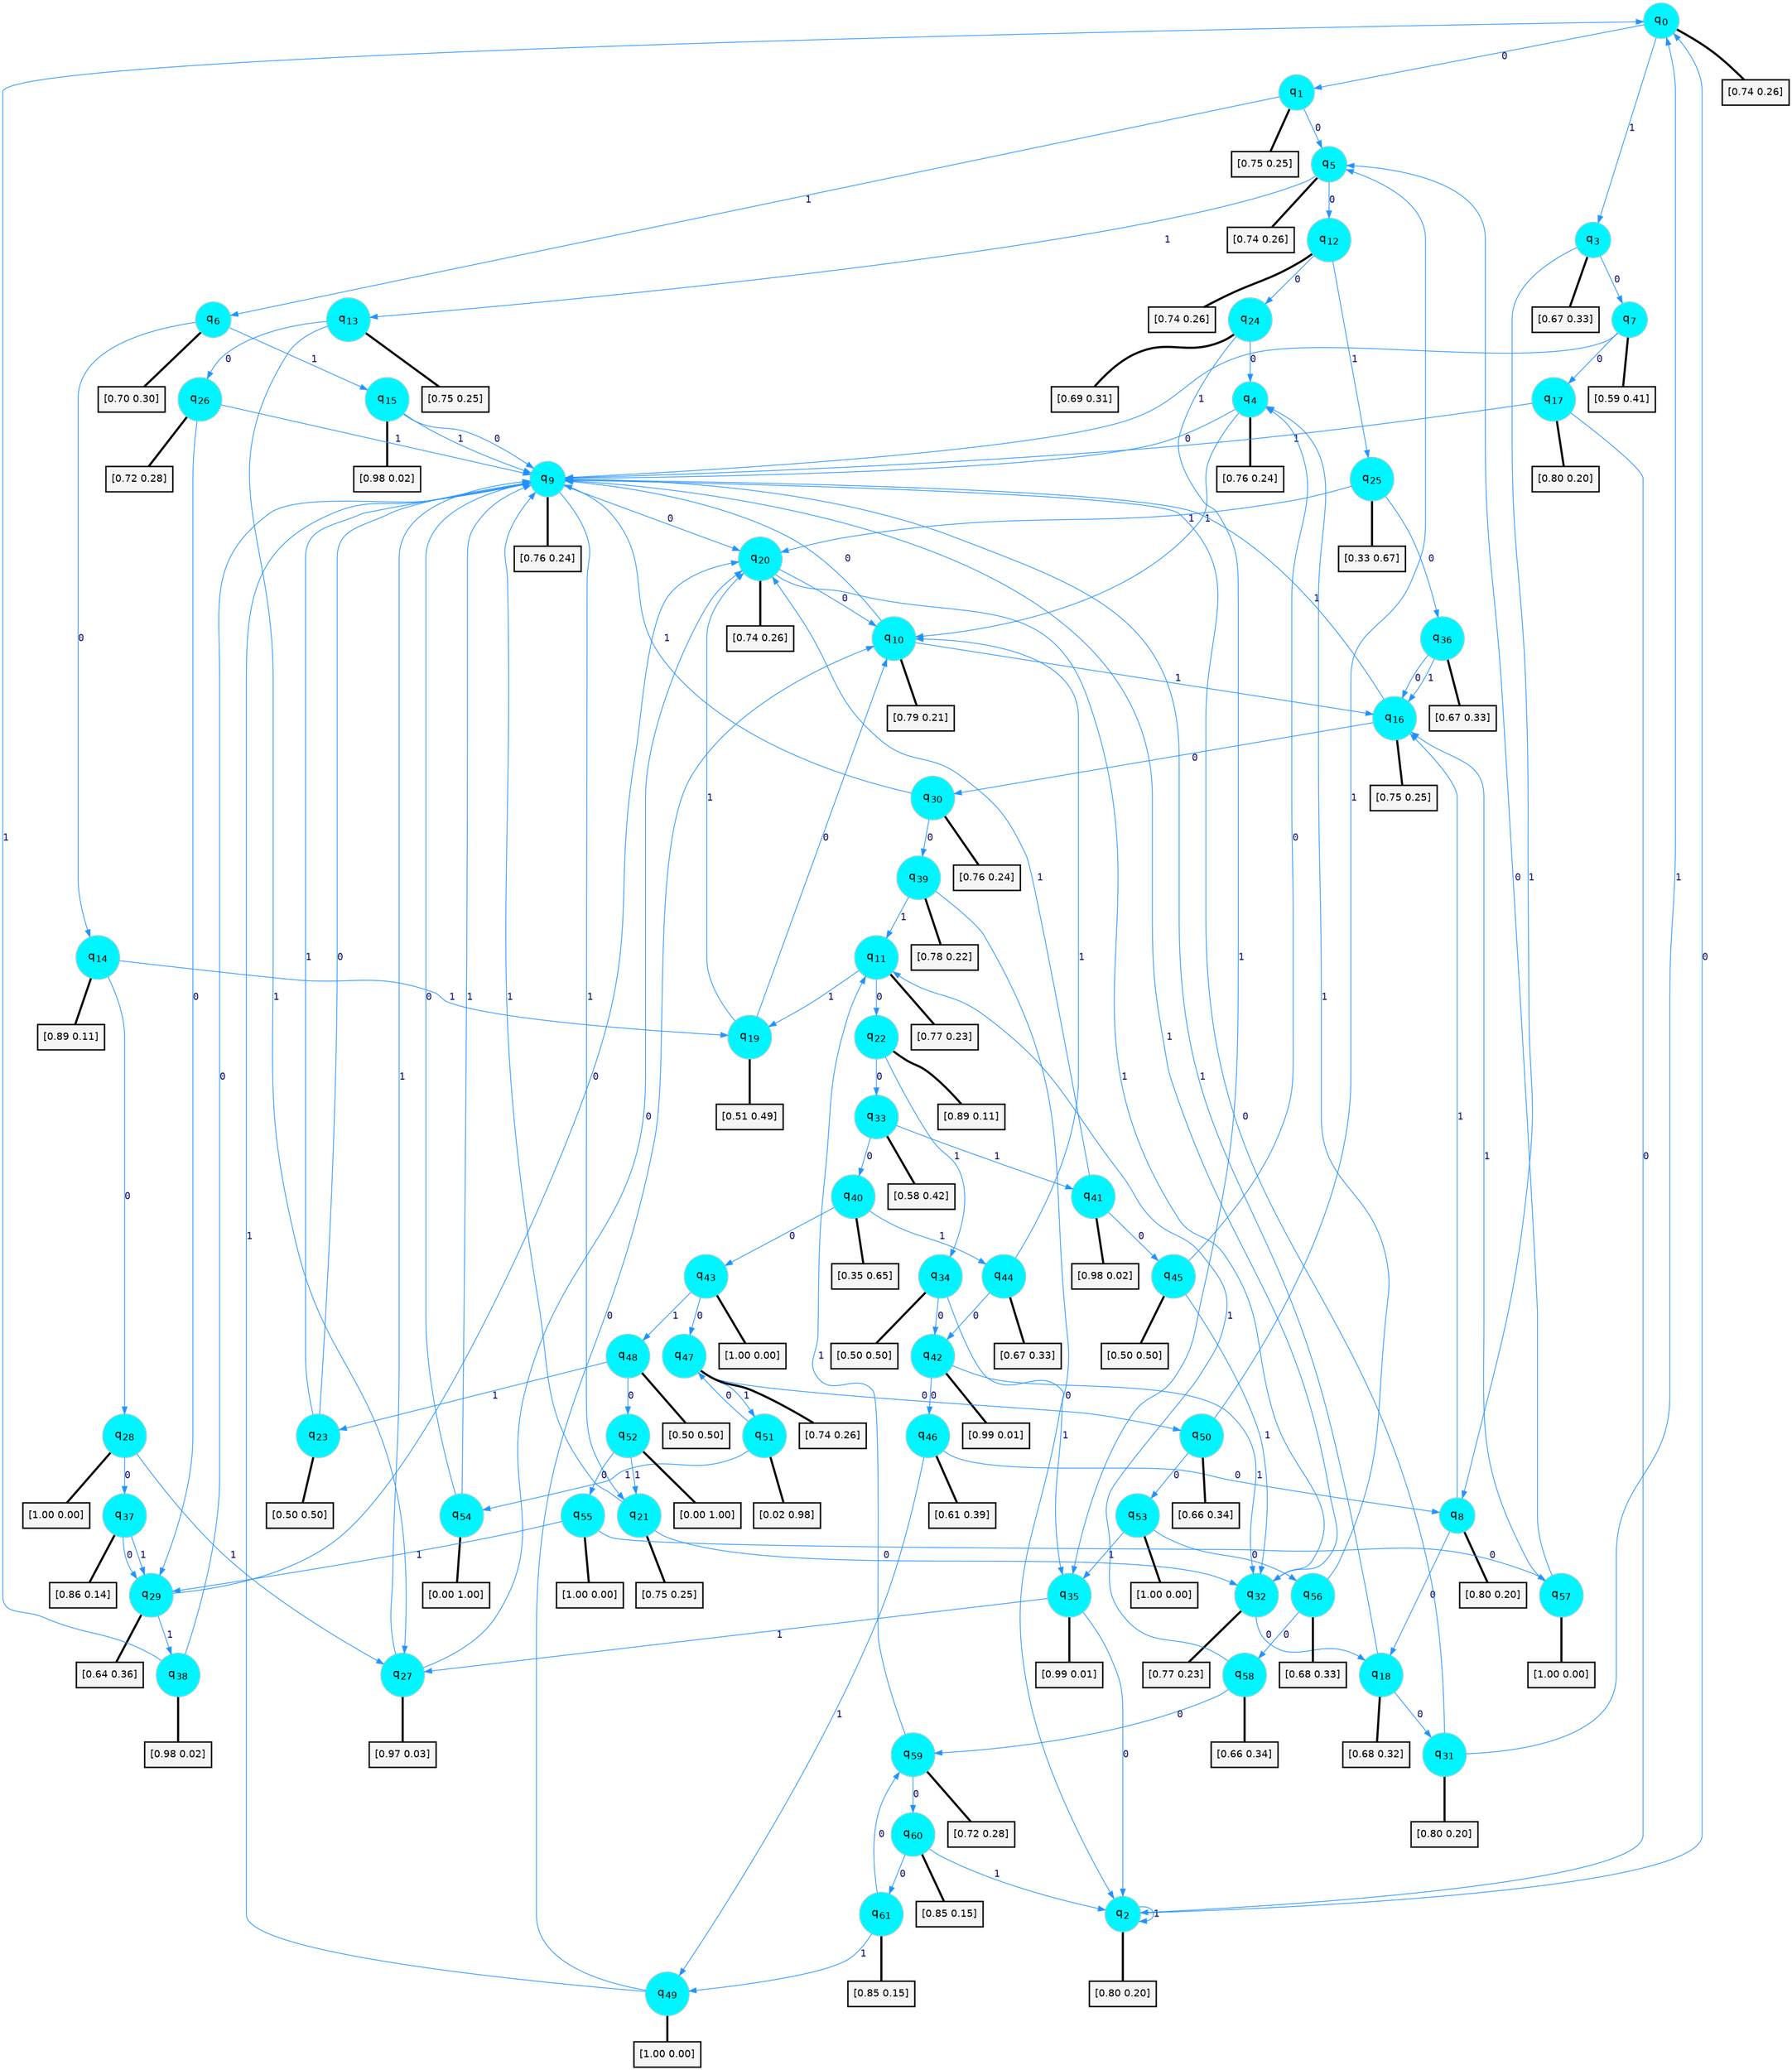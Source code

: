 digraph G {
graph [
bgcolor=transparent, dpi=300, rankdir=TD, size="40,25"];
node [
color=gray, fillcolor=turquoise1, fontcolor=black, fontname=Helvetica, fontsize=16, fontweight=bold, shape=circle, style=filled];
edge [
arrowsize=1, color=dodgerblue1, fontcolor=midnightblue, fontname=courier, fontweight=bold, penwidth=1, style=solid, weight=20];
0[label=<q<SUB>0</SUB>>];
1[label=<q<SUB>1</SUB>>];
2[label=<q<SUB>2</SUB>>];
3[label=<q<SUB>3</SUB>>];
4[label=<q<SUB>4</SUB>>];
5[label=<q<SUB>5</SUB>>];
6[label=<q<SUB>6</SUB>>];
7[label=<q<SUB>7</SUB>>];
8[label=<q<SUB>8</SUB>>];
9[label=<q<SUB>9</SUB>>];
10[label=<q<SUB>10</SUB>>];
11[label=<q<SUB>11</SUB>>];
12[label=<q<SUB>12</SUB>>];
13[label=<q<SUB>13</SUB>>];
14[label=<q<SUB>14</SUB>>];
15[label=<q<SUB>15</SUB>>];
16[label=<q<SUB>16</SUB>>];
17[label=<q<SUB>17</SUB>>];
18[label=<q<SUB>18</SUB>>];
19[label=<q<SUB>19</SUB>>];
20[label=<q<SUB>20</SUB>>];
21[label=<q<SUB>21</SUB>>];
22[label=<q<SUB>22</SUB>>];
23[label=<q<SUB>23</SUB>>];
24[label=<q<SUB>24</SUB>>];
25[label=<q<SUB>25</SUB>>];
26[label=<q<SUB>26</SUB>>];
27[label=<q<SUB>27</SUB>>];
28[label=<q<SUB>28</SUB>>];
29[label=<q<SUB>29</SUB>>];
30[label=<q<SUB>30</SUB>>];
31[label=<q<SUB>31</SUB>>];
32[label=<q<SUB>32</SUB>>];
33[label=<q<SUB>33</SUB>>];
34[label=<q<SUB>34</SUB>>];
35[label=<q<SUB>35</SUB>>];
36[label=<q<SUB>36</SUB>>];
37[label=<q<SUB>37</SUB>>];
38[label=<q<SUB>38</SUB>>];
39[label=<q<SUB>39</SUB>>];
40[label=<q<SUB>40</SUB>>];
41[label=<q<SUB>41</SUB>>];
42[label=<q<SUB>42</SUB>>];
43[label=<q<SUB>43</SUB>>];
44[label=<q<SUB>44</SUB>>];
45[label=<q<SUB>45</SUB>>];
46[label=<q<SUB>46</SUB>>];
47[label=<q<SUB>47</SUB>>];
48[label=<q<SUB>48</SUB>>];
49[label=<q<SUB>49</SUB>>];
50[label=<q<SUB>50</SUB>>];
51[label=<q<SUB>51</SUB>>];
52[label=<q<SUB>52</SUB>>];
53[label=<q<SUB>53</SUB>>];
54[label=<q<SUB>54</SUB>>];
55[label=<q<SUB>55</SUB>>];
56[label=<q<SUB>56</SUB>>];
57[label=<q<SUB>57</SUB>>];
58[label=<q<SUB>58</SUB>>];
59[label=<q<SUB>59</SUB>>];
60[label=<q<SUB>60</SUB>>];
61[label=<q<SUB>61</SUB>>];
62[label="[0.74 0.26]", shape=box,fontcolor=black, fontname=Helvetica, fontsize=14, penwidth=2, fillcolor=whitesmoke,color=black];
63[label="[0.75 0.25]", shape=box,fontcolor=black, fontname=Helvetica, fontsize=14, penwidth=2, fillcolor=whitesmoke,color=black];
64[label="[0.80 0.20]", shape=box,fontcolor=black, fontname=Helvetica, fontsize=14, penwidth=2, fillcolor=whitesmoke,color=black];
65[label="[0.67 0.33]", shape=box,fontcolor=black, fontname=Helvetica, fontsize=14, penwidth=2, fillcolor=whitesmoke,color=black];
66[label="[0.76 0.24]", shape=box,fontcolor=black, fontname=Helvetica, fontsize=14, penwidth=2, fillcolor=whitesmoke,color=black];
67[label="[0.74 0.26]", shape=box,fontcolor=black, fontname=Helvetica, fontsize=14, penwidth=2, fillcolor=whitesmoke,color=black];
68[label="[0.70 0.30]", shape=box,fontcolor=black, fontname=Helvetica, fontsize=14, penwidth=2, fillcolor=whitesmoke,color=black];
69[label="[0.59 0.41]", shape=box,fontcolor=black, fontname=Helvetica, fontsize=14, penwidth=2, fillcolor=whitesmoke,color=black];
70[label="[0.80 0.20]", shape=box,fontcolor=black, fontname=Helvetica, fontsize=14, penwidth=2, fillcolor=whitesmoke,color=black];
71[label="[0.76 0.24]", shape=box,fontcolor=black, fontname=Helvetica, fontsize=14, penwidth=2, fillcolor=whitesmoke,color=black];
72[label="[0.79 0.21]", shape=box,fontcolor=black, fontname=Helvetica, fontsize=14, penwidth=2, fillcolor=whitesmoke,color=black];
73[label="[0.77 0.23]", shape=box,fontcolor=black, fontname=Helvetica, fontsize=14, penwidth=2, fillcolor=whitesmoke,color=black];
74[label="[0.74 0.26]", shape=box,fontcolor=black, fontname=Helvetica, fontsize=14, penwidth=2, fillcolor=whitesmoke,color=black];
75[label="[0.75 0.25]", shape=box,fontcolor=black, fontname=Helvetica, fontsize=14, penwidth=2, fillcolor=whitesmoke,color=black];
76[label="[0.89 0.11]", shape=box,fontcolor=black, fontname=Helvetica, fontsize=14, penwidth=2, fillcolor=whitesmoke,color=black];
77[label="[0.98 0.02]", shape=box,fontcolor=black, fontname=Helvetica, fontsize=14, penwidth=2, fillcolor=whitesmoke,color=black];
78[label="[0.75 0.25]", shape=box,fontcolor=black, fontname=Helvetica, fontsize=14, penwidth=2, fillcolor=whitesmoke,color=black];
79[label="[0.80 0.20]", shape=box,fontcolor=black, fontname=Helvetica, fontsize=14, penwidth=2, fillcolor=whitesmoke,color=black];
80[label="[0.68 0.32]", shape=box,fontcolor=black, fontname=Helvetica, fontsize=14, penwidth=2, fillcolor=whitesmoke,color=black];
81[label="[0.51 0.49]", shape=box,fontcolor=black, fontname=Helvetica, fontsize=14, penwidth=2, fillcolor=whitesmoke,color=black];
82[label="[0.74 0.26]", shape=box,fontcolor=black, fontname=Helvetica, fontsize=14, penwidth=2, fillcolor=whitesmoke,color=black];
83[label="[0.75 0.25]", shape=box,fontcolor=black, fontname=Helvetica, fontsize=14, penwidth=2, fillcolor=whitesmoke,color=black];
84[label="[0.89 0.11]", shape=box,fontcolor=black, fontname=Helvetica, fontsize=14, penwidth=2, fillcolor=whitesmoke,color=black];
85[label="[0.50 0.50]", shape=box,fontcolor=black, fontname=Helvetica, fontsize=14, penwidth=2, fillcolor=whitesmoke,color=black];
86[label="[0.69 0.31]", shape=box,fontcolor=black, fontname=Helvetica, fontsize=14, penwidth=2, fillcolor=whitesmoke,color=black];
87[label="[0.33 0.67]", shape=box,fontcolor=black, fontname=Helvetica, fontsize=14, penwidth=2, fillcolor=whitesmoke,color=black];
88[label="[0.72 0.28]", shape=box,fontcolor=black, fontname=Helvetica, fontsize=14, penwidth=2, fillcolor=whitesmoke,color=black];
89[label="[0.97 0.03]", shape=box,fontcolor=black, fontname=Helvetica, fontsize=14, penwidth=2, fillcolor=whitesmoke,color=black];
90[label="[1.00 0.00]", shape=box,fontcolor=black, fontname=Helvetica, fontsize=14, penwidth=2, fillcolor=whitesmoke,color=black];
91[label="[0.64 0.36]", shape=box,fontcolor=black, fontname=Helvetica, fontsize=14, penwidth=2, fillcolor=whitesmoke,color=black];
92[label="[0.76 0.24]", shape=box,fontcolor=black, fontname=Helvetica, fontsize=14, penwidth=2, fillcolor=whitesmoke,color=black];
93[label="[0.80 0.20]", shape=box,fontcolor=black, fontname=Helvetica, fontsize=14, penwidth=2, fillcolor=whitesmoke,color=black];
94[label="[0.77 0.23]", shape=box,fontcolor=black, fontname=Helvetica, fontsize=14, penwidth=2, fillcolor=whitesmoke,color=black];
95[label="[0.58 0.42]", shape=box,fontcolor=black, fontname=Helvetica, fontsize=14, penwidth=2, fillcolor=whitesmoke,color=black];
96[label="[0.50 0.50]", shape=box,fontcolor=black, fontname=Helvetica, fontsize=14, penwidth=2, fillcolor=whitesmoke,color=black];
97[label="[0.99 0.01]", shape=box,fontcolor=black, fontname=Helvetica, fontsize=14, penwidth=2, fillcolor=whitesmoke,color=black];
98[label="[0.67 0.33]", shape=box,fontcolor=black, fontname=Helvetica, fontsize=14, penwidth=2, fillcolor=whitesmoke,color=black];
99[label="[0.86 0.14]", shape=box,fontcolor=black, fontname=Helvetica, fontsize=14, penwidth=2, fillcolor=whitesmoke,color=black];
100[label="[0.98 0.02]", shape=box,fontcolor=black, fontname=Helvetica, fontsize=14, penwidth=2, fillcolor=whitesmoke,color=black];
101[label="[0.78 0.22]", shape=box,fontcolor=black, fontname=Helvetica, fontsize=14, penwidth=2, fillcolor=whitesmoke,color=black];
102[label="[0.35 0.65]", shape=box,fontcolor=black, fontname=Helvetica, fontsize=14, penwidth=2, fillcolor=whitesmoke,color=black];
103[label="[0.98 0.02]", shape=box,fontcolor=black, fontname=Helvetica, fontsize=14, penwidth=2, fillcolor=whitesmoke,color=black];
104[label="[0.99 0.01]", shape=box,fontcolor=black, fontname=Helvetica, fontsize=14, penwidth=2, fillcolor=whitesmoke,color=black];
105[label="[1.00 0.00]", shape=box,fontcolor=black, fontname=Helvetica, fontsize=14, penwidth=2, fillcolor=whitesmoke,color=black];
106[label="[0.67 0.33]", shape=box,fontcolor=black, fontname=Helvetica, fontsize=14, penwidth=2, fillcolor=whitesmoke,color=black];
107[label="[0.50 0.50]", shape=box,fontcolor=black, fontname=Helvetica, fontsize=14, penwidth=2, fillcolor=whitesmoke,color=black];
108[label="[0.61 0.39]", shape=box,fontcolor=black, fontname=Helvetica, fontsize=14, penwidth=2, fillcolor=whitesmoke,color=black];
109[label="[0.74 0.26]", shape=box,fontcolor=black, fontname=Helvetica, fontsize=14, penwidth=2, fillcolor=whitesmoke,color=black];
110[label="[0.50 0.50]", shape=box,fontcolor=black, fontname=Helvetica, fontsize=14, penwidth=2, fillcolor=whitesmoke,color=black];
111[label="[1.00 0.00]", shape=box,fontcolor=black, fontname=Helvetica, fontsize=14, penwidth=2, fillcolor=whitesmoke,color=black];
112[label="[0.66 0.34]", shape=box,fontcolor=black, fontname=Helvetica, fontsize=14, penwidth=2, fillcolor=whitesmoke,color=black];
113[label="[0.02 0.98]", shape=box,fontcolor=black, fontname=Helvetica, fontsize=14, penwidth=2, fillcolor=whitesmoke,color=black];
114[label="[0.00 1.00]", shape=box,fontcolor=black, fontname=Helvetica, fontsize=14, penwidth=2, fillcolor=whitesmoke,color=black];
115[label="[1.00 0.00]", shape=box,fontcolor=black, fontname=Helvetica, fontsize=14, penwidth=2, fillcolor=whitesmoke,color=black];
116[label="[0.00 1.00]", shape=box,fontcolor=black, fontname=Helvetica, fontsize=14, penwidth=2, fillcolor=whitesmoke,color=black];
117[label="[1.00 0.00]", shape=box,fontcolor=black, fontname=Helvetica, fontsize=14, penwidth=2, fillcolor=whitesmoke,color=black];
118[label="[0.68 0.33]", shape=box,fontcolor=black, fontname=Helvetica, fontsize=14, penwidth=2, fillcolor=whitesmoke,color=black];
119[label="[1.00 0.00]", shape=box,fontcolor=black, fontname=Helvetica, fontsize=14, penwidth=2, fillcolor=whitesmoke,color=black];
120[label="[0.66 0.34]", shape=box,fontcolor=black, fontname=Helvetica, fontsize=14, penwidth=2, fillcolor=whitesmoke,color=black];
121[label="[0.72 0.28]", shape=box,fontcolor=black, fontname=Helvetica, fontsize=14, penwidth=2, fillcolor=whitesmoke,color=black];
122[label="[0.85 0.15]", shape=box,fontcolor=black, fontname=Helvetica, fontsize=14, penwidth=2, fillcolor=whitesmoke,color=black];
123[label="[0.85 0.15]", shape=box,fontcolor=black, fontname=Helvetica, fontsize=14, penwidth=2, fillcolor=whitesmoke,color=black];
0->1 [label=0];
0->3 [label=1];
0->62 [arrowhead=none, penwidth=3,color=black];
1->5 [label=0];
1->6 [label=1];
1->63 [arrowhead=none, penwidth=3,color=black];
2->0 [label=0];
2->2 [label=1];
2->64 [arrowhead=none, penwidth=3,color=black];
3->7 [label=0];
3->8 [label=1];
3->65 [arrowhead=none, penwidth=3,color=black];
4->9 [label=0];
4->10 [label=1];
4->66 [arrowhead=none, penwidth=3,color=black];
5->12 [label=0];
5->13 [label=1];
5->67 [arrowhead=none, penwidth=3,color=black];
6->14 [label=0];
6->15 [label=1];
6->68 [arrowhead=none, penwidth=3,color=black];
7->17 [label=0];
7->9 [label=1];
7->69 [arrowhead=none, penwidth=3,color=black];
8->18 [label=0];
8->16 [label=1];
8->70 [arrowhead=none, penwidth=3,color=black];
9->20 [label=0];
9->21 [label=1];
9->71 [arrowhead=none, penwidth=3,color=black];
10->9 [label=0];
10->16 [label=1];
10->72 [arrowhead=none, penwidth=3,color=black];
11->22 [label=0];
11->19 [label=1];
11->73 [arrowhead=none, penwidth=3,color=black];
12->24 [label=0];
12->25 [label=1];
12->74 [arrowhead=none, penwidth=3,color=black];
13->26 [label=0];
13->27 [label=1];
13->75 [arrowhead=none, penwidth=3,color=black];
14->28 [label=0];
14->19 [label=1];
14->76 [arrowhead=none, penwidth=3,color=black];
15->9 [label=0];
15->9 [label=1];
15->77 [arrowhead=none, penwidth=3,color=black];
16->30 [label=0];
16->9 [label=1];
16->78 [arrowhead=none, penwidth=3,color=black];
17->2 [label=0];
17->9 [label=1];
17->79 [arrowhead=none, penwidth=3,color=black];
18->31 [label=0];
18->9 [label=1];
18->80 [arrowhead=none, penwidth=3,color=black];
19->10 [label=0];
19->20 [label=1];
19->81 [arrowhead=none, penwidth=3,color=black];
20->10 [label=0];
20->32 [label=1];
20->82 [arrowhead=none, penwidth=3,color=black];
21->32 [label=0];
21->9 [label=1];
21->83 [arrowhead=none, penwidth=3,color=black];
22->33 [label=0];
22->34 [label=1];
22->84 [arrowhead=none, penwidth=3,color=black];
23->9 [label=0];
23->9 [label=1];
23->85 [arrowhead=none, penwidth=3,color=black];
24->4 [label=0];
24->35 [label=1];
24->86 [arrowhead=none, penwidth=3,color=black];
25->36 [label=0];
25->20 [label=1];
25->87 [arrowhead=none, penwidth=3,color=black];
26->29 [label=0];
26->9 [label=1];
26->88 [arrowhead=none, penwidth=3,color=black];
27->20 [label=0];
27->9 [label=1];
27->89 [arrowhead=none, penwidth=3,color=black];
28->37 [label=0];
28->27 [label=1];
28->90 [arrowhead=none, penwidth=3,color=black];
29->20 [label=0];
29->38 [label=1];
29->91 [arrowhead=none, penwidth=3,color=black];
30->39 [label=0];
30->9 [label=1];
30->92 [arrowhead=none, penwidth=3,color=black];
31->9 [label=0];
31->0 [label=1];
31->93 [arrowhead=none, penwidth=3,color=black];
32->18 [label=0];
32->9 [label=1];
32->94 [arrowhead=none, penwidth=3,color=black];
33->40 [label=0];
33->41 [label=1];
33->95 [arrowhead=none, penwidth=3,color=black];
34->42 [label=0];
34->35 [label=1];
34->96 [arrowhead=none, penwidth=3,color=black];
35->2 [label=0];
35->27 [label=1];
35->97 [arrowhead=none, penwidth=3,color=black];
36->16 [label=0];
36->16 [label=1];
36->98 [arrowhead=none, penwidth=3,color=black];
37->29 [label=0];
37->29 [label=1];
37->99 [arrowhead=none, penwidth=3,color=black];
38->9 [label=0];
38->0 [label=1];
38->100 [arrowhead=none, penwidth=3,color=black];
39->2 [label=0];
39->11 [label=1];
39->101 [arrowhead=none, penwidth=3,color=black];
40->43 [label=0];
40->44 [label=1];
40->102 [arrowhead=none, penwidth=3,color=black];
41->45 [label=0];
41->20 [label=1];
41->103 [arrowhead=none, penwidth=3,color=black];
42->46 [label=0];
42->32 [label=1];
42->104 [arrowhead=none, penwidth=3,color=black];
43->47 [label=0];
43->48 [label=1];
43->105 [arrowhead=none, penwidth=3,color=black];
44->42 [label=0];
44->10 [label=1];
44->106 [arrowhead=none, penwidth=3,color=black];
45->4 [label=0];
45->32 [label=1];
45->107 [arrowhead=none, penwidth=3,color=black];
46->8 [label=0];
46->49 [label=1];
46->108 [arrowhead=none, penwidth=3,color=black];
47->50 [label=0];
47->51 [label=1];
47->109 [arrowhead=none, penwidth=3,color=black];
48->52 [label=0];
48->23 [label=1];
48->110 [arrowhead=none, penwidth=3,color=black];
49->10 [label=0];
49->9 [label=1];
49->111 [arrowhead=none, penwidth=3,color=black];
50->53 [label=0];
50->5 [label=1];
50->112 [arrowhead=none, penwidth=3,color=black];
51->47 [label=0];
51->54 [label=1];
51->113 [arrowhead=none, penwidth=3,color=black];
52->55 [label=0];
52->21 [label=1];
52->114 [arrowhead=none, penwidth=3,color=black];
53->56 [label=0];
53->35 [label=1];
53->115 [arrowhead=none, penwidth=3,color=black];
54->9 [label=0];
54->9 [label=1];
54->116 [arrowhead=none, penwidth=3,color=black];
55->57 [label=0];
55->29 [label=1];
55->117 [arrowhead=none, penwidth=3,color=black];
56->58 [label=0];
56->4 [label=1];
56->118 [arrowhead=none, penwidth=3,color=black];
57->5 [label=0];
57->16 [label=1];
57->119 [arrowhead=none, penwidth=3,color=black];
58->59 [label=0];
58->11 [label=1];
58->120 [arrowhead=none, penwidth=3,color=black];
59->60 [label=0];
59->11 [label=1];
59->121 [arrowhead=none, penwidth=3,color=black];
60->61 [label=0];
60->2 [label=1];
60->122 [arrowhead=none, penwidth=3,color=black];
61->59 [label=0];
61->49 [label=1];
61->123 [arrowhead=none, penwidth=3,color=black];
}
